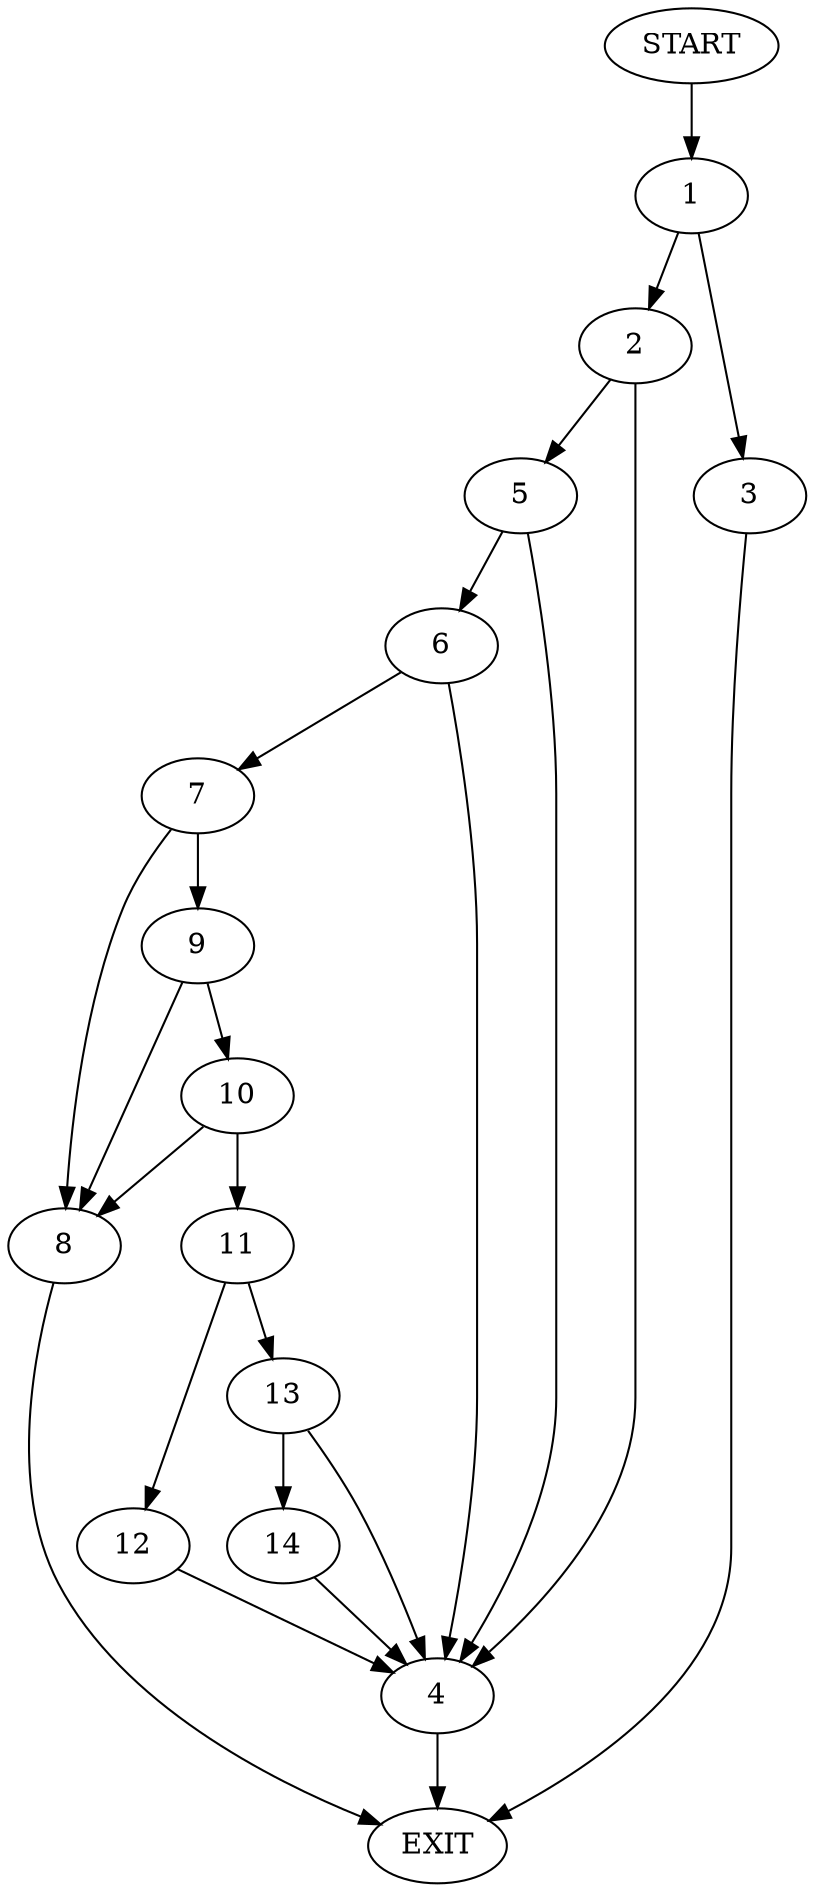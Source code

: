 digraph {
0 [label="START"]
15 [label="EXIT"]
0 -> 1
1 -> 2
1 -> 3
2 -> 4
2 -> 5
3 -> 15
4 -> 15
5 -> 4
5 -> 6
6 -> 7
6 -> 4
7 -> 8
7 -> 9
9 -> 8
9 -> 10
8 -> 15
10 -> 8
10 -> 11
11 -> 12
11 -> 13
12 -> 4
13 -> 14
13 -> 4
14 -> 4
}
